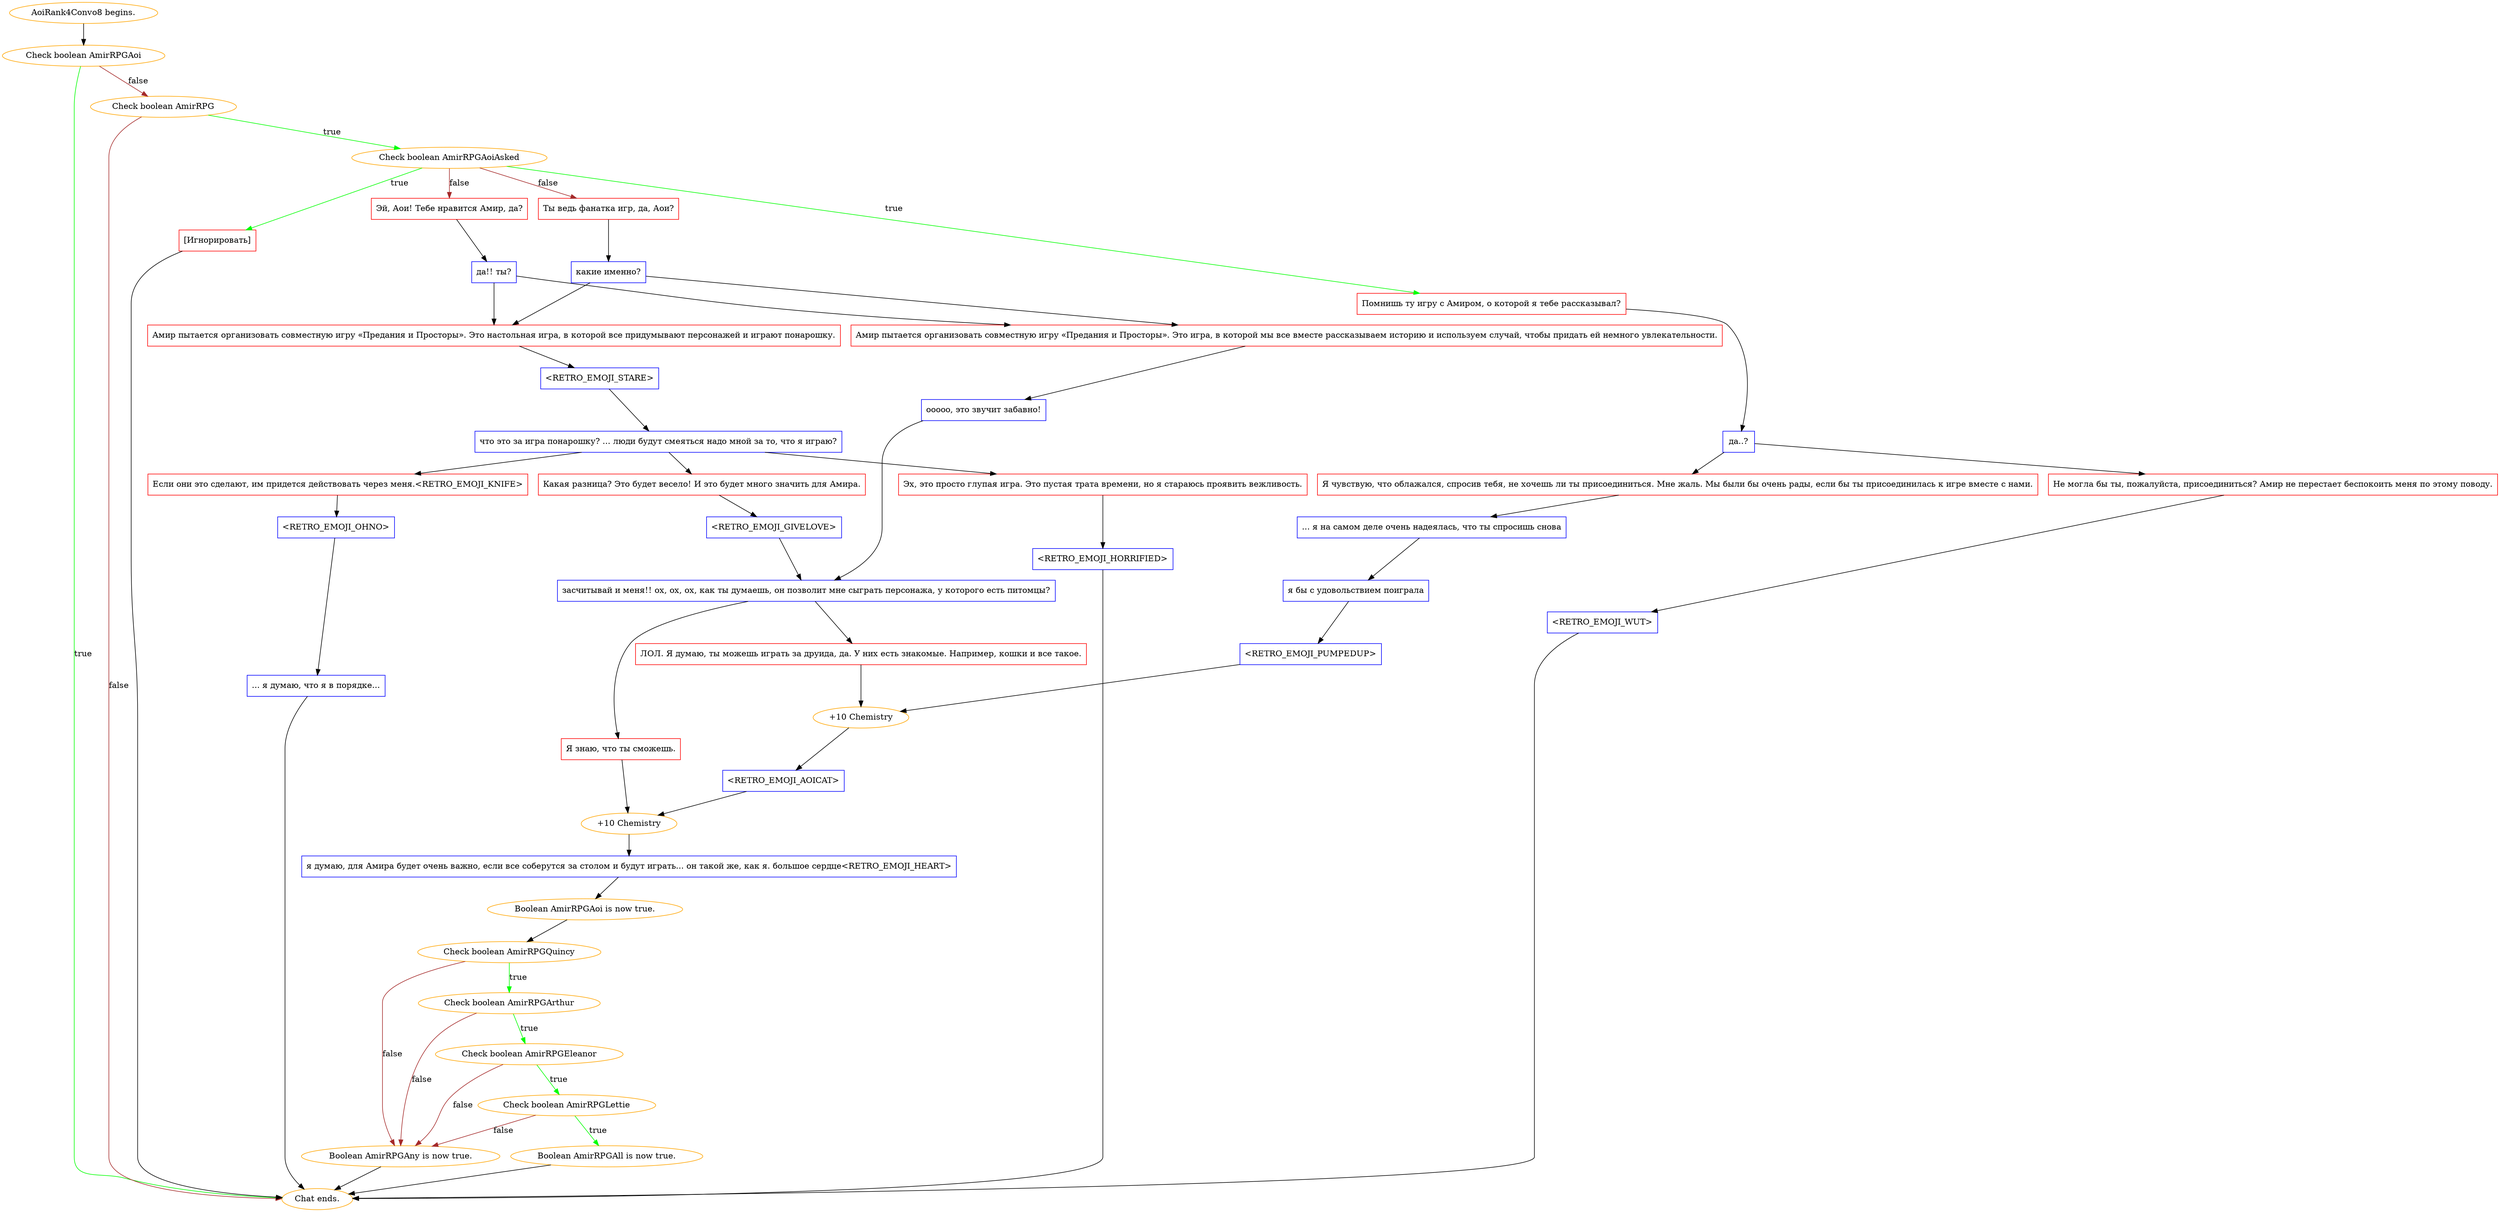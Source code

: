 digraph {
	"AoiRank4Convo8 begins." [color=orange];
		"AoiRank4Convo8 begins." -> j3630877685;
	j3630877685 [label="Check boolean AmirRPGAoi",color=orange];
		j3630877685 -> "Chat ends." [label=true,color=green];
		j3630877685 -> j1747703161 [label=false,color=brown];
	"Chat ends." [color=orange];
	j1747703161 [label="Check boolean AmirRPG",color=orange];
		j1747703161 -> j335162683 [label=true,color=green];
		j1747703161 -> "Chat ends." [label=false,color=brown];
	j335162683 [label="Check boolean AmirRPGAoiAsked",color=orange];
		j335162683 -> j4028954820 [label=true,color=green];
		j335162683 -> j3432236701 [label=true,color=green];
		j335162683 -> j3837622919 [label=false,color=brown];
		j335162683 -> j1914375941 [label=false,color=brown];
	j4028954820 [label="Помнишь ту игру с Амиром, о которой я тебе рассказывал?",shape=box,color=red];
		j4028954820 -> j3590147551;
	j3432236701 [label="[Игнорировать]",shape=box,color=red];
		j3432236701 -> "Chat ends.";
	j3837622919 [label="Эй, Аои! Тебе нравится Амир, да?",shape=box,color=red];
		j3837622919 -> j408198594;
	j1914375941 [label="Ты ведь фанатка игр, да, Аои?",shape=box,color=red];
		j1914375941 -> j3754655227;
	j3590147551 [label="да..?",shape=box,color=blue];
		j3590147551 -> j1181611699;
		j3590147551 -> j2642002817;
	j408198594 [label="да!! ты?",shape=box,color=blue];
		j408198594 -> j3033493900;
		j408198594 -> j3284508967;
	j3754655227 [label="какие именно?",shape=box,color=blue];
		j3754655227 -> j3033493900;
		j3754655227 -> j3284508967;
	j1181611699 [label="Я чувствую, что облажался, спросив тебя, не хочешь ли ты присоединиться. Мне жаль. Мы были бы очень рады, если бы ты присоединилась к игре вместе с нами.",shape=box,color=red];
		j1181611699 -> j2748238644;
	j2642002817 [label="Не могла бы ты, пожалуйста, присоединиться? Амир не перестает беспокоить меня по этому поводу.",shape=box,color=red];
		j2642002817 -> j15359107;
	j3033493900 [label="Амир пытается организовать совместную игру «Предания и Просторы». Это настольная игра, в которой все придумывают персонажей и играют понарошку.",shape=box,color=red];
		j3033493900 -> j1855976045;
	j3284508967 [label="Амир пытается организовать совместную игру «Предания и Просторы». Это игра, в которой мы все вместе рассказываем историю и используем случай, чтобы придать ей немного увлекательности.",shape=box,color=red];
		j3284508967 -> j335796955;
	j2748238644 [label="... я на самом деле очень надеялась, что ты спросишь снова",shape=box,color=blue];
		j2748238644 -> j3719974165;
	j15359107 [label="<RETRO_EMOJI_WUT>",shape=box,color=blue];
		j15359107 -> "Chat ends.";
	j1855976045 [label="<RETRO_EMOJI_STARE>",shape=box,color=blue];
		j1855976045 -> j3745463804;
	j335796955 [label="ооооо, это звучит забавно!",shape=box,color=blue];
		j335796955 -> j1416361561;
	j3719974165 [label="я бы с удовольствием поиграла",shape=box,color=blue];
		j3719974165 -> j1165525327;
	j3745463804 [label="что это за игра понарошку? ... люди будут смеяться надо мной за то, что я играю?",shape=box,color=blue];
		j3745463804 -> j4287693454;
		j3745463804 -> j636866444;
		j3745463804 -> j1980440066;
	j1416361561 [label="засчитывай и меня!! ох, ох, ох, как ты думаешь, он позволит мне сыграть персонажа, у которого есть питомцы?",shape=box,color=blue];
		j1416361561 -> j656407645;
		j1416361561 -> j2543387918;
	j1165525327 [label="<RETRO_EMOJI_PUMPEDUP>",shape=box,color=blue];
		j1165525327 -> j2984410061;
	j4287693454 [label="Эх, это просто глупая игра. Это пустая трата времени, но я стараюсь проявить вежливость.",shape=box,color=red];
		j4287693454 -> j4081928315;
	j636866444 [label="Если они это сделают, им придется действовать через меня.<RETRO_EMOJI_KNIFE>",shape=box,color=red];
		j636866444 -> j2587714018;
	j1980440066 [label="Какая разница? Это будет весело! И это будет много значить для Амира.",shape=box,color=red];
		j1980440066 -> j440735254;
	j656407645 [label="ЛОЛ. Я думаю, ты можешь играть за друида, да. У них есть знакомые. Например, кошки и все такое.",shape=box,color=red];
		j656407645 -> j2984410061;
	j2543387918 [label="Я знаю, что ты сможешь.",shape=box,color=red];
		j2543387918 -> j865437566;
	j2984410061 [label="+10 Chemistry",color=orange];
		j2984410061 -> j1755032708;
	j4081928315 [label="<RETRO_EMOJI_HORRIFIED>",shape=box,color=blue];
		j4081928315 -> "Chat ends.";
	j2587714018 [label="<RETRO_EMOJI_OHNO>",shape=box,color=blue];
		j2587714018 -> j3822969411;
	j440735254 [label="<RETRO_EMOJI_GIVELOVE>",shape=box,color=blue];
		j440735254 -> j1416361561;
	j865437566 [label="+10 Chemistry",color=orange];
		j865437566 -> j697405;
	j1755032708 [label="<RETRO_EMOJI_AOICAT>",shape=box,color=blue];
		j1755032708 -> j865437566;
	j3822969411 [label="... я думаю, что я в порядке...",shape=box,color=blue];
		j3822969411 -> "Chat ends.";
	j697405 [label="я думаю, для Амира будет очень важно, если все соберутся за столом и будут играть... он такой же, как я. большое сердце<RETRO_EMOJI_HEART>",shape=box,color=blue];
		j697405 -> j546910623;
	j546910623 [label="Boolean AmirRPGAoi is now true.",color=orange];
		j546910623 -> j2400812162;
	j2400812162 [label="Check boolean AmirRPGQuincy",color=orange];
		j2400812162 -> j3150435516 [label=true,color=green];
		j2400812162 -> j1692268193 [label=false,color=brown];
	j3150435516 [label="Check boolean AmirRPGArthur",color=orange];
		j3150435516 -> j3356602255 [label=true,color=green];
		j3150435516 -> j1692268193 [label=false,color=brown];
	j1692268193 [label="Boolean AmirRPGAny is now true.",color=orange];
		j1692268193 -> "Chat ends.";
	j3356602255 [label="Check boolean AmirRPGEleanor",color=orange];
		j3356602255 -> j4187484636 [label=true,color=green];
		j3356602255 -> j1692268193 [label=false,color=brown];
	j4187484636 [label="Check boolean AmirRPGLettie",color=orange];
		j4187484636 -> j3798570005 [label=true,color=green];
		j4187484636 -> j1692268193 [label=false,color=brown];
	j3798570005 [label="Boolean AmirRPGAll is now true.",color=orange];
		j3798570005 -> "Chat ends.";
}